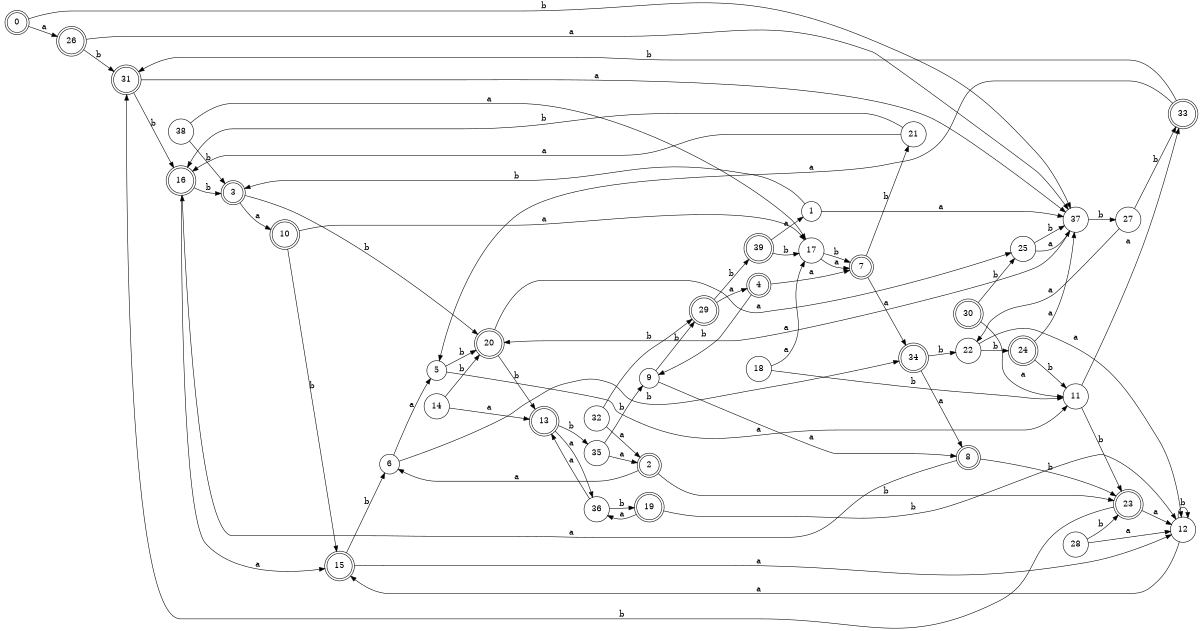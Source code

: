digraph n32_3 {
__start0 [label="" shape="none"];

rankdir=LR;
size="8,5";

s0 [style="rounded,filled", color="black", fillcolor="white" shape="doublecircle", label="0"];
s1 [style="filled", color="black", fillcolor="white" shape="circle", label="1"];
s2 [style="rounded,filled", color="black", fillcolor="white" shape="doublecircle", label="2"];
s3 [style="rounded,filled", color="black", fillcolor="white" shape="doublecircle", label="3"];
s4 [style="rounded,filled", color="black", fillcolor="white" shape="doublecircle", label="4"];
s5 [style="filled", color="black", fillcolor="white" shape="circle", label="5"];
s6 [style="filled", color="black", fillcolor="white" shape="circle", label="6"];
s7 [style="rounded,filled", color="black", fillcolor="white" shape="doublecircle", label="7"];
s8 [style="rounded,filled", color="black", fillcolor="white" shape="doublecircle", label="8"];
s9 [style="filled", color="black", fillcolor="white" shape="circle", label="9"];
s10 [style="rounded,filled", color="black", fillcolor="white" shape="doublecircle", label="10"];
s11 [style="filled", color="black", fillcolor="white" shape="circle", label="11"];
s12 [style="filled", color="black", fillcolor="white" shape="circle", label="12"];
s13 [style="rounded,filled", color="black", fillcolor="white" shape="doublecircle", label="13"];
s14 [style="filled", color="black", fillcolor="white" shape="circle", label="14"];
s15 [style="rounded,filled", color="black", fillcolor="white" shape="doublecircle", label="15"];
s16 [style="rounded,filled", color="black", fillcolor="white" shape="doublecircle", label="16"];
s17 [style="filled", color="black", fillcolor="white" shape="circle", label="17"];
s18 [style="filled", color="black", fillcolor="white" shape="circle", label="18"];
s19 [style="rounded,filled", color="black", fillcolor="white" shape="doublecircle", label="19"];
s20 [style="rounded,filled", color="black", fillcolor="white" shape="doublecircle", label="20"];
s21 [style="filled", color="black", fillcolor="white" shape="circle", label="21"];
s22 [style="filled", color="black", fillcolor="white" shape="circle", label="22"];
s23 [style="rounded,filled", color="black", fillcolor="white" shape="doublecircle", label="23"];
s24 [style="rounded,filled", color="black", fillcolor="white" shape="doublecircle", label="24"];
s25 [style="filled", color="black", fillcolor="white" shape="circle", label="25"];
s26 [style="rounded,filled", color="black", fillcolor="white" shape="doublecircle", label="26"];
s27 [style="filled", color="black", fillcolor="white" shape="circle", label="27"];
s28 [style="filled", color="black", fillcolor="white" shape="circle", label="28"];
s29 [style="rounded,filled", color="black", fillcolor="white" shape="doublecircle", label="29"];
s30 [style="rounded,filled", color="black", fillcolor="white" shape="doublecircle", label="30"];
s31 [style="rounded,filled", color="black", fillcolor="white" shape="doublecircle", label="31"];
s32 [style="filled", color="black", fillcolor="white" shape="circle", label="32"];
s33 [style="rounded,filled", color="black", fillcolor="white" shape="doublecircle", label="33"];
s34 [style="rounded,filled", color="black", fillcolor="white" shape="doublecircle", label="34"];
s35 [style="filled", color="black", fillcolor="white" shape="circle", label="35"];
s36 [style="filled", color="black", fillcolor="white" shape="circle", label="36"];
s37 [style="filled", color="black", fillcolor="white" shape="circle", label="37"];
s38 [style="filled", color="black", fillcolor="white" shape="circle", label="38"];
s39 [style="rounded,filled", color="black", fillcolor="white" shape="doublecircle", label="39"];
s0 -> s26 [label="a"];
s0 -> s37 [label="b"];
s1 -> s37 [label="a"];
s1 -> s3 [label="b"];
s2 -> s6 [label="a"];
s2 -> s23 [label="b"];
s3 -> s10 [label="a"];
s3 -> s20 [label="b"];
s4 -> s7 [label="a"];
s4 -> s9 [label="b"];
s5 -> s11 [label="a"];
s5 -> s20 [label="b"];
s6 -> s5 [label="a"];
s6 -> s34 [label="b"];
s7 -> s34 [label="a"];
s7 -> s21 [label="b"];
s8 -> s16 [label="a"];
s8 -> s23 [label="b"];
s9 -> s8 [label="a"];
s9 -> s29 [label="b"];
s10 -> s17 [label="a"];
s10 -> s15 [label="b"];
s11 -> s33 [label="a"];
s11 -> s23 [label="b"];
s12 -> s15 [label="a"];
s12 -> s12 [label="b"];
s13 -> s36 [label="a"];
s13 -> s35 [label="b"];
s14 -> s13 [label="a"];
s14 -> s20 [label="b"];
s15 -> s12 [label="a"];
s15 -> s6 [label="b"];
s16 -> s15 [label="a"];
s16 -> s3 [label="b"];
s17 -> s7 [label="a"];
s17 -> s7 [label="b"];
s18 -> s17 [label="a"];
s18 -> s11 [label="b"];
s19 -> s36 [label="a"];
s19 -> s12 [label="b"];
s20 -> s25 [label="a"];
s20 -> s13 [label="b"];
s21 -> s16 [label="a"];
s21 -> s16 [label="b"];
s22 -> s12 [label="a"];
s22 -> s24 [label="b"];
s23 -> s12 [label="a"];
s23 -> s31 [label="b"];
s24 -> s37 [label="a"];
s24 -> s11 [label="b"];
s25 -> s37 [label="a"];
s25 -> s37 [label="b"];
s26 -> s37 [label="a"];
s26 -> s31 [label="b"];
s27 -> s22 [label="a"];
s27 -> s33 [label="b"];
s28 -> s12 [label="a"];
s28 -> s23 [label="b"];
s29 -> s4 [label="a"];
s29 -> s39 [label="b"];
s30 -> s11 [label="a"];
s30 -> s25 [label="b"];
s31 -> s37 [label="a"];
s31 -> s16 [label="b"];
s32 -> s2 [label="a"];
s32 -> s29 [label="b"];
s33 -> s5 [label="a"];
s33 -> s31 [label="b"];
s34 -> s8 [label="a"];
s34 -> s22 [label="b"];
s35 -> s2 [label="a"];
s35 -> s9 [label="b"];
s36 -> s13 [label="a"];
s36 -> s19 [label="b"];
s37 -> s20 [label="a"];
s37 -> s27 [label="b"];
s38 -> s17 [label="a"];
s38 -> s3 [label="b"];
s39 -> s1 [label="a"];
s39 -> s17 [label="b"];

}